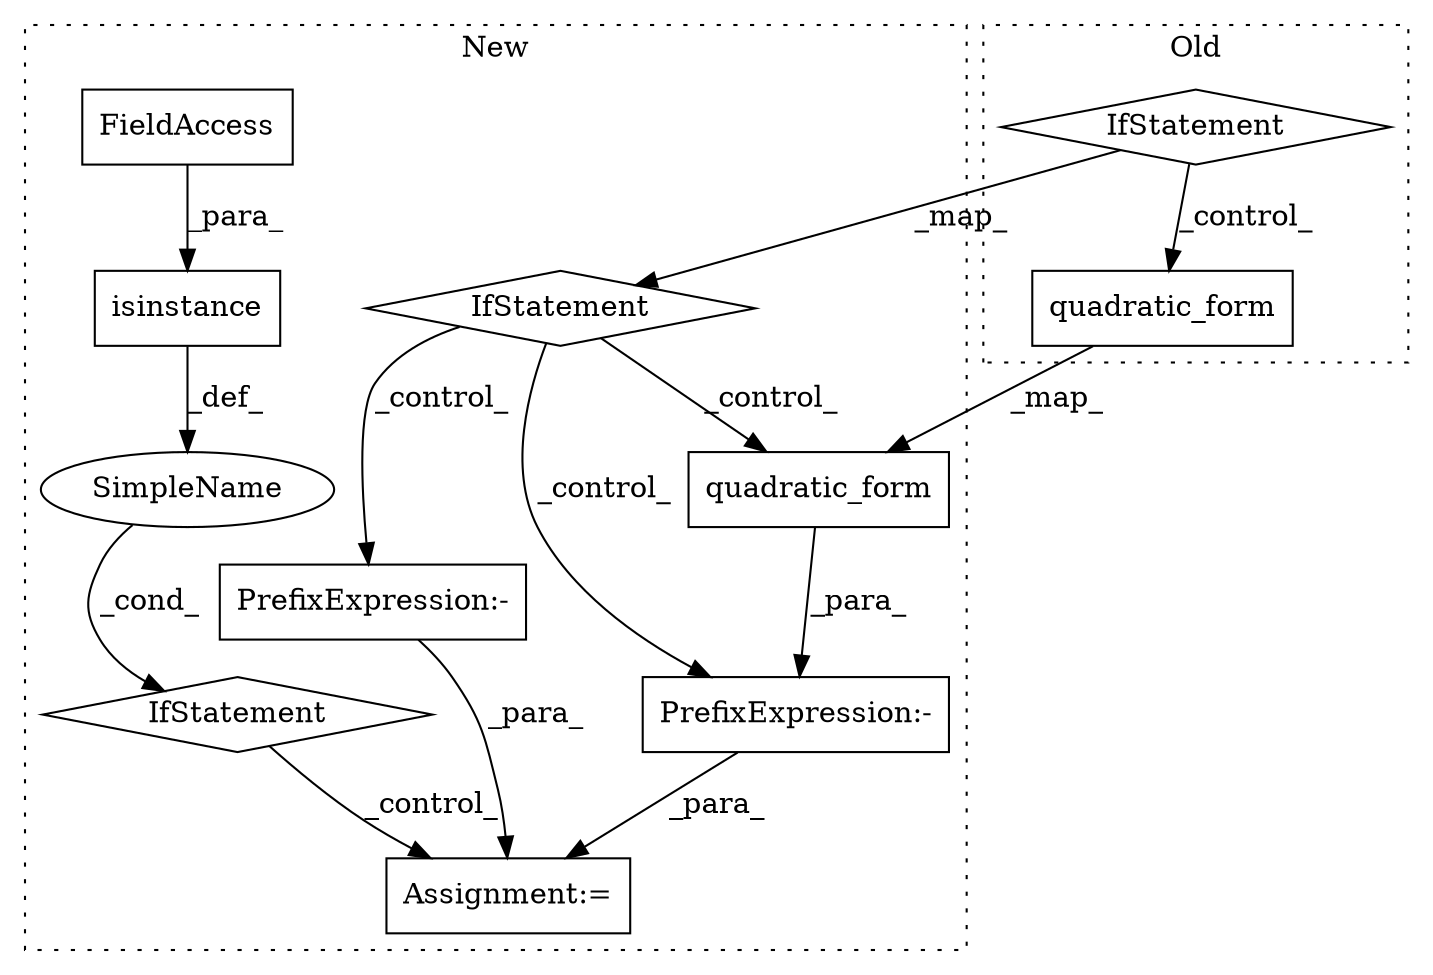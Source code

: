 digraph G {
subgraph cluster0 {
1 [label="quadratic_form" a="32" s="9949,10001" l="15,1" shape="box"];
3 [label="IfStatement" a="25" s="9747,9774" l="4,2" shape="diamond"];
label = "Old";
style="dotted";
}
subgraph cluster1 {
2 [label="quadratic_form" a="32" s="10159,10211" l="15,1" shape="box"];
4 [label="IfStatement" a="25" s="9974,10001" l="4,2" shape="diamond"];
5 [label="PrefixExpression:-" a="38" s="10149" l="1" shape="box"];
6 [label="Assignment:=" a="7" s="10274" l="2" shape="box"];
7 [label="SimpleName" a="42" s="" l="" shape="ellipse"];
8 [label="IfStatement" a="25" s="10224,10258" l="4,2" shape="diamond"];
9 [label="isinstance" a="32" s="10228,10257" l="11,1" shape="box"];
10 [label="FieldAccess" a="22" s="10244" l="13" shape="box"];
11 [label="PrefixExpression:-" a="38" s="10018" l="1" shape="box"];
label = "New";
style="dotted";
}
1 -> 2 [label="_map_"];
2 -> 5 [label="_para_"];
3 -> 1 [label="_control_"];
3 -> 4 [label="_map_"];
4 -> 5 [label="_control_"];
4 -> 2 [label="_control_"];
4 -> 11 [label="_control_"];
5 -> 6 [label="_para_"];
7 -> 8 [label="_cond_"];
8 -> 6 [label="_control_"];
9 -> 7 [label="_def_"];
10 -> 9 [label="_para_"];
11 -> 6 [label="_para_"];
}